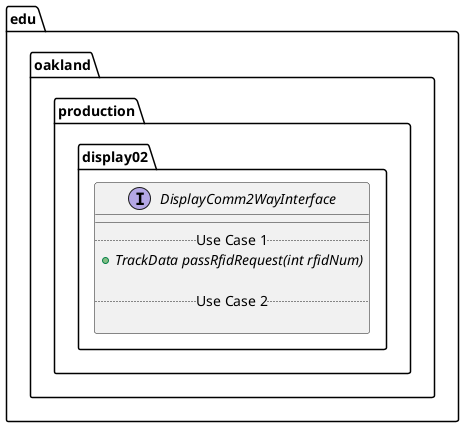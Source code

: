 @startuml DisplayComm2WayInterface

package edu.oakland.production.display02 {
    interface DisplayComm2WayInterface {
        __
        .. Use Case 1 ..
        {abstract} + TrackData passRfidRequest(int rfidNum)

        .. Use Case 2 ..

    }
}

@enduml
